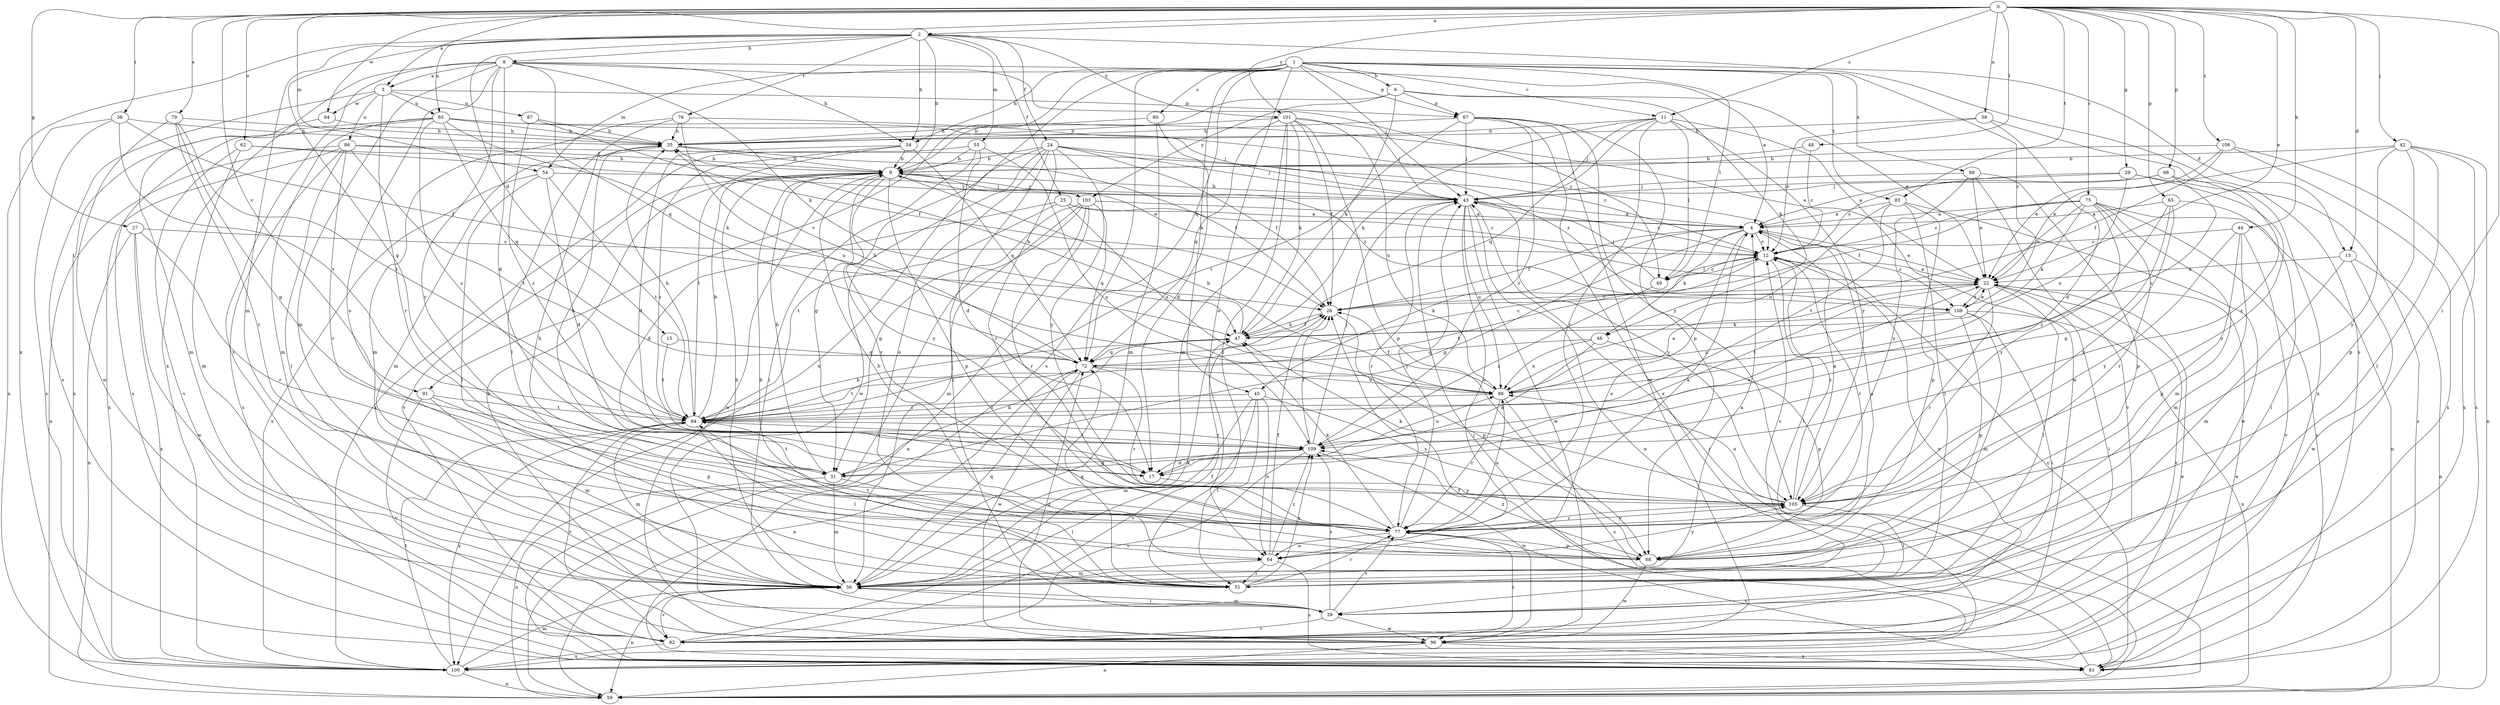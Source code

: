 strict digraph  {
0;
1;
2;
3;
4;
6;
8;
9;
11;
12;
13;
15;
17;
22;
24;
25;
26;
27;
29;
31;
34;
35;
36;
39;
42;
43;
44;
45;
46;
47;
48;
49;
51;
54;
55;
56;
58;
59;
62;
64;
65;
66;
67;
68;
72;
75;
76;
77;
79;
80;
81;
83;
84;
85;
86;
87;
88;
91;
92;
94;
96;
98;
100;
101;
103;
105;
106;
108;
109;
0 -> 2  [label=a];
0 -> 3  [label=a];
0 -> 11  [label=c];
0 -> 13  [label=d];
0 -> 22  [label=e];
0 -> 27  [label=g];
0 -> 29  [label=g];
0 -> 36  [label=i];
0 -> 39  [label=i];
0 -> 42  [label=j];
0 -> 44  [label=k];
0 -> 48  [label=l];
0 -> 54  [label=m];
0 -> 58  [label=n];
0 -> 62  [label=o];
0 -> 65  [label=p];
0 -> 66  [label=p];
0 -> 75  [label=r];
0 -> 79  [label=s];
0 -> 83  [label=t];
0 -> 91  [label=v];
0 -> 94  [label=w];
0 -> 101  [label=y];
0 -> 106  [label=z];
1 -> 6  [label=b];
1 -> 11  [label=c];
1 -> 13  [label=d];
1 -> 34  [label=h];
1 -> 43  [label=j];
1 -> 45  [label=k];
1 -> 49  [label=l];
1 -> 54  [label=m];
1 -> 64  [label=o];
1 -> 67  [label=p];
1 -> 72  [label=q];
1 -> 80  [label=s];
1 -> 81  [label=s];
1 -> 83  [label=t];
1 -> 91  [label=v];
1 -> 98  [label=x];
1 -> 100  [label=x];
1 -> 108  [label=z];
2 -> 8  [label=b];
2 -> 9  [label=b];
2 -> 15  [label=d];
2 -> 24  [label=f];
2 -> 25  [label=f];
2 -> 31  [label=g];
2 -> 34  [label=h];
2 -> 55  [label=m];
2 -> 56  [label=m];
2 -> 76  [label=r];
2 -> 81  [label=s];
2 -> 85  [label=u];
2 -> 100  [label=x];
2 -> 101  [label=y];
3 -> 67  [label=p];
3 -> 77  [label=r];
3 -> 81  [label=s];
3 -> 85  [label=u];
3 -> 86  [label=u];
3 -> 87  [label=u];
3 -> 94  [label=w];
4 -> 12  [label=c];
4 -> 22  [label=e];
4 -> 26  [label=f];
4 -> 31  [label=g];
4 -> 45  [label=k];
4 -> 46  [label=k];
4 -> 64  [label=o];
4 -> 108  [label=z];
6 -> 9  [label=b];
6 -> 22  [label=e];
6 -> 46  [label=k];
6 -> 47  [label=k];
6 -> 67  [label=p];
6 -> 103  [label=y];
8 -> 3  [label=a];
8 -> 4  [label=a];
8 -> 17  [label=d];
8 -> 34  [label=h];
8 -> 47  [label=k];
8 -> 49  [label=l];
8 -> 56  [label=m];
8 -> 64  [label=o];
8 -> 72  [label=q];
8 -> 77  [label=r];
8 -> 92  [label=v];
8 -> 100  [label=x];
9 -> 43  [label=j];
9 -> 68  [label=p];
9 -> 77  [label=r];
9 -> 92  [label=v];
9 -> 96  [label=w];
9 -> 103  [label=y];
9 -> 105  [label=y];
9 -> 108  [label=z];
11 -> 35  [label=h];
11 -> 43  [label=j];
11 -> 47  [label=k];
11 -> 49  [label=l];
11 -> 72  [label=q];
11 -> 77  [label=r];
11 -> 96  [label=w];
11 -> 105  [label=y];
12 -> 22  [label=e];
12 -> 49  [label=l];
12 -> 51  [label=l];
12 -> 77  [label=r];
12 -> 84  [label=t];
12 -> 92  [label=v];
13 -> 22  [label=e];
13 -> 56  [label=m];
13 -> 59  [label=n];
13 -> 96  [label=w];
15 -> 72  [label=q];
15 -> 84  [label=t];
17 -> 22  [label=e];
17 -> 105  [label=y];
22 -> 26  [label=f];
22 -> 39  [label=i];
22 -> 51  [label=l];
22 -> 77  [label=r];
22 -> 84  [label=t];
22 -> 92  [label=v];
22 -> 108  [label=z];
24 -> 9  [label=b];
24 -> 26  [label=f];
24 -> 31  [label=g];
24 -> 39  [label=i];
24 -> 43  [label=j];
24 -> 64  [label=o];
24 -> 77  [label=r];
24 -> 96  [label=w];
24 -> 105  [label=y];
24 -> 108  [label=z];
25 -> 4  [label=a];
25 -> 12  [label=c];
25 -> 17  [label=d];
25 -> 84  [label=t];
25 -> 88  [label=u];
26 -> 47  [label=k];
26 -> 68  [label=p];
27 -> 12  [label=c];
27 -> 59  [label=n];
27 -> 77  [label=r];
27 -> 96  [label=w];
27 -> 100  [label=x];
29 -> 12  [label=c];
29 -> 43  [label=j];
29 -> 81  [label=s];
29 -> 88  [label=u];
29 -> 105  [label=y];
31 -> 9  [label=b];
31 -> 35  [label=h];
31 -> 47  [label=k];
31 -> 51  [label=l];
31 -> 56  [label=m];
31 -> 59  [label=n];
31 -> 84  [label=t];
34 -> 9  [label=b];
34 -> 17  [label=d];
34 -> 72  [label=q];
34 -> 84  [label=t];
34 -> 109  [label=z];
35 -> 9  [label=b];
35 -> 26  [label=f];
35 -> 56  [label=m];
36 -> 26  [label=f];
36 -> 35  [label=h];
36 -> 81  [label=s];
36 -> 84  [label=t];
36 -> 100  [label=x];
39 -> 9  [label=b];
39 -> 56  [label=m];
39 -> 77  [label=r];
39 -> 92  [label=v];
39 -> 96  [label=w];
39 -> 109  [label=z];
42 -> 9  [label=b];
42 -> 22  [label=e];
42 -> 51  [label=l];
42 -> 59  [label=n];
42 -> 68  [label=p];
42 -> 100  [label=x];
42 -> 105  [label=y];
43 -> 4  [label=a];
43 -> 9  [label=b];
43 -> 12  [label=c];
43 -> 59  [label=n];
43 -> 64  [label=o];
43 -> 77  [label=r];
43 -> 88  [label=u];
43 -> 96  [label=w];
43 -> 105  [label=y];
44 -> 12  [label=c];
44 -> 56  [label=m];
44 -> 68  [label=p];
44 -> 92  [label=v];
44 -> 105  [label=y];
45 -> 51  [label=l];
45 -> 56  [label=m];
45 -> 64  [label=o];
45 -> 84  [label=t];
45 -> 92  [label=v];
45 -> 105  [label=y];
46 -> 17  [label=d];
46 -> 68  [label=p];
46 -> 72  [label=q];
46 -> 88  [label=u];
47 -> 26  [label=f];
47 -> 35  [label=h];
47 -> 72  [label=q];
48 -> 9  [label=b];
48 -> 12  [label=c];
49 -> 12  [label=c];
49 -> 43  [label=j];
49 -> 109  [label=z];
51 -> 9  [label=b];
51 -> 12  [label=c];
51 -> 72  [label=q];
51 -> 77  [label=r];
51 -> 109  [label=z];
54 -> 17  [label=d];
54 -> 43  [label=j];
54 -> 51  [label=l];
54 -> 84  [label=t];
54 -> 100  [label=x];
55 -> 9  [label=b];
55 -> 17  [label=d];
55 -> 39  [label=i];
55 -> 100  [label=x];
55 -> 109  [label=z];
56 -> 4  [label=a];
56 -> 9  [label=b];
56 -> 39  [label=i];
56 -> 47  [label=k];
56 -> 59  [label=n];
56 -> 72  [label=q];
56 -> 92  [label=v];
58 -> 12  [label=c];
58 -> 17  [label=d];
58 -> 35  [label=h];
58 -> 100  [label=x];
59 -> 43  [label=j];
62 -> 9  [label=b];
62 -> 22  [label=e];
62 -> 56  [label=m];
62 -> 92  [label=v];
64 -> 26  [label=f];
64 -> 51  [label=l];
64 -> 56  [label=m];
64 -> 81  [label=s];
64 -> 105  [label=y];
64 -> 109  [label=z];
65 -> 4  [label=a];
65 -> 31  [label=g];
65 -> 39  [label=i];
65 -> 105  [label=y];
65 -> 109  [label=z];
66 -> 4  [label=a];
66 -> 43  [label=j];
66 -> 88  [label=u];
66 -> 109  [label=z];
67 -> 35  [label=h];
67 -> 43  [label=j];
67 -> 68  [label=p];
67 -> 84  [label=t];
67 -> 96  [label=w];
67 -> 100  [label=x];
67 -> 105  [label=y];
67 -> 109  [label=z];
68 -> 4  [label=a];
68 -> 9  [label=b];
68 -> 84  [label=t];
68 -> 96  [label=w];
68 -> 109  [label=z];
72 -> 12  [label=c];
72 -> 35  [label=h];
72 -> 59  [label=n];
72 -> 77  [label=r];
72 -> 84  [label=t];
72 -> 88  [label=u];
72 -> 96  [label=w];
75 -> 4  [label=a];
75 -> 12  [label=c];
75 -> 22  [label=e];
75 -> 26  [label=f];
75 -> 47  [label=k];
75 -> 56  [label=m];
75 -> 59  [label=n];
75 -> 77  [label=r];
75 -> 81  [label=s];
75 -> 105  [label=y];
76 -> 12  [label=c];
76 -> 35  [label=h];
76 -> 51  [label=l];
76 -> 56  [label=m];
76 -> 88  [label=u];
77 -> 4  [label=a];
77 -> 35  [label=h];
77 -> 43  [label=j];
77 -> 47  [label=k];
77 -> 64  [label=o];
77 -> 68  [label=p];
77 -> 81  [label=s];
77 -> 88  [label=u];
77 -> 105  [label=y];
79 -> 31  [label=g];
79 -> 35  [label=h];
79 -> 77  [label=r];
79 -> 84  [label=t];
79 -> 96  [label=w];
80 -> 17  [label=d];
80 -> 35  [label=h];
80 -> 56  [label=m];
81 -> 12  [label=c];
81 -> 22  [label=e];
81 -> 26  [label=f];
83 -> 4  [label=a];
83 -> 51  [label=l];
83 -> 68  [label=p];
83 -> 84  [label=t];
83 -> 88  [label=u];
83 -> 96  [label=w];
84 -> 9  [label=b];
84 -> 35  [label=h];
84 -> 47  [label=k];
84 -> 51  [label=l];
84 -> 56  [label=m];
84 -> 92  [label=v];
84 -> 100  [label=x];
84 -> 109  [label=z];
85 -> 22  [label=e];
85 -> 35  [label=h];
85 -> 43  [label=j];
85 -> 47  [label=k];
85 -> 56  [label=m];
85 -> 72  [label=q];
85 -> 81  [label=s];
85 -> 100  [label=x];
85 -> 109  [label=z];
86 -> 9  [label=b];
86 -> 12  [label=c];
86 -> 51  [label=l];
86 -> 59  [label=n];
86 -> 77  [label=r];
86 -> 81  [label=s];
86 -> 84  [label=t];
86 -> 100  [label=x];
87 -> 26  [label=f];
87 -> 35  [label=h];
87 -> 109  [label=z];
88 -> 9  [label=b];
88 -> 22  [label=e];
88 -> 26  [label=f];
88 -> 77  [label=r];
88 -> 81  [label=s];
88 -> 84  [label=t];
91 -> 56  [label=m];
91 -> 68  [label=p];
91 -> 84  [label=t];
91 -> 92  [label=v];
92 -> 26  [label=f];
92 -> 77  [label=r];
92 -> 100  [label=x];
94 -> 35  [label=h];
94 -> 56  [label=m];
96 -> 59  [label=n];
96 -> 72  [label=q];
96 -> 81  [label=s];
98 -> 22  [label=e];
98 -> 43  [label=j];
98 -> 68  [label=p];
98 -> 92  [label=v];
98 -> 105  [label=y];
100 -> 22  [label=e];
100 -> 43  [label=j];
100 -> 56  [label=m];
100 -> 59  [label=n];
100 -> 84  [label=t];
101 -> 26  [label=f];
101 -> 35  [label=h];
101 -> 43  [label=j];
101 -> 47  [label=k];
101 -> 51  [label=l];
101 -> 56  [label=m];
101 -> 68  [label=p];
101 -> 72  [label=q];
101 -> 88  [label=u];
103 -> 4  [label=a];
103 -> 31  [label=g];
103 -> 56  [label=m];
103 -> 59  [label=n];
103 -> 72  [label=q];
103 -> 77  [label=r];
103 -> 81  [label=s];
105 -> 4  [label=a];
105 -> 12  [label=c];
105 -> 47  [label=k];
105 -> 51  [label=l];
105 -> 77  [label=r];
105 -> 88  [label=u];
106 -> 9  [label=b];
106 -> 22  [label=e];
106 -> 26  [label=f];
106 -> 81  [label=s];
106 -> 100  [label=x];
108 -> 22  [label=e];
108 -> 39  [label=i];
108 -> 47  [label=k];
108 -> 56  [label=m];
108 -> 59  [label=n];
108 -> 68  [label=p];
108 -> 88  [label=u];
109 -> 17  [label=d];
109 -> 26  [label=f];
109 -> 31  [label=g];
109 -> 43  [label=j];
109 -> 84  [label=t];
109 -> 88  [label=u];
109 -> 92  [label=v];
109 -> 96  [label=w];
}
